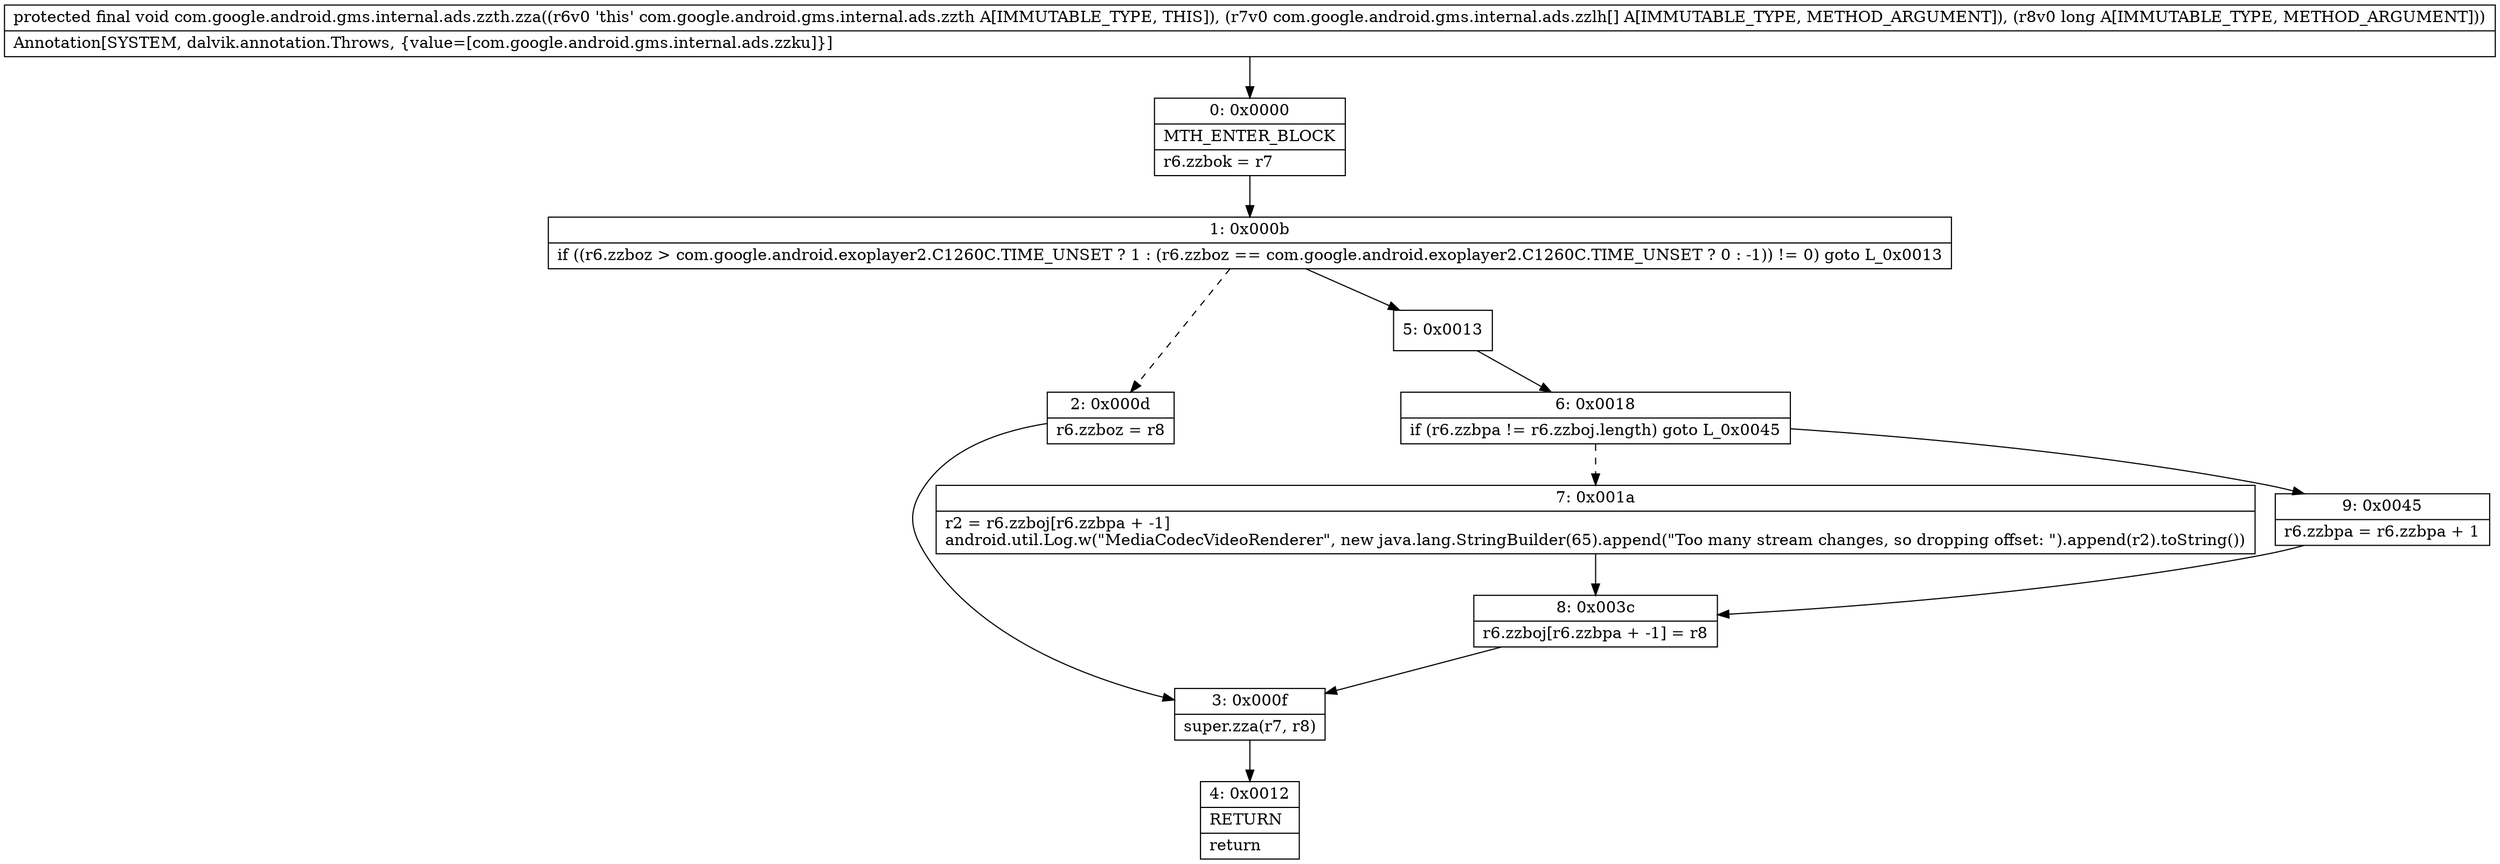 digraph "CFG forcom.google.android.gms.internal.ads.zzth.zza([Lcom\/google\/android\/gms\/internal\/ads\/zzlh;J)V" {
Node_0 [shape=record,label="{0\:\ 0x0000|MTH_ENTER_BLOCK\l|r6.zzbok = r7\l}"];
Node_1 [shape=record,label="{1\:\ 0x000b|if ((r6.zzboz \> com.google.android.exoplayer2.C1260C.TIME_UNSET ? 1 : (r6.zzboz == com.google.android.exoplayer2.C1260C.TIME_UNSET ? 0 : \-1)) != 0) goto L_0x0013\l}"];
Node_2 [shape=record,label="{2\:\ 0x000d|r6.zzboz = r8\l}"];
Node_3 [shape=record,label="{3\:\ 0x000f|super.zza(r7, r8)\l}"];
Node_4 [shape=record,label="{4\:\ 0x0012|RETURN\l|return\l}"];
Node_5 [shape=record,label="{5\:\ 0x0013}"];
Node_6 [shape=record,label="{6\:\ 0x0018|if (r6.zzbpa != r6.zzboj.length) goto L_0x0045\l}"];
Node_7 [shape=record,label="{7\:\ 0x001a|r2 = r6.zzboj[r6.zzbpa + \-1]\landroid.util.Log.w(\"MediaCodecVideoRenderer\", new java.lang.StringBuilder(65).append(\"Too many stream changes, so dropping offset: \").append(r2).toString())\l}"];
Node_8 [shape=record,label="{8\:\ 0x003c|r6.zzboj[r6.zzbpa + \-1] = r8\l}"];
Node_9 [shape=record,label="{9\:\ 0x0045|r6.zzbpa = r6.zzbpa + 1\l}"];
MethodNode[shape=record,label="{protected final void com.google.android.gms.internal.ads.zzth.zza((r6v0 'this' com.google.android.gms.internal.ads.zzth A[IMMUTABLE_TYPE, THIS]), (r7v0 com.google.android.gms.internal.ads.zzlh[] A[IMMUTABLE_TYPE, METHOD_ARGUMENT]), (r8v0 long A[IMMUTABLE_TYPE, METHOD_ARGUMENT]))  | Annotation[SYSTEM, dalvik.annotation.Throws, \{value=[com.google.android.gms.internal.ads.zzku]\}]\l}"];
MethodNode -> Node_0;
Node_0 -> Node_1;
Node_1 -> Node_2[style=dashed];
Node_1 -> Node_5;
Node_2 -> Node_3;
Node_3 -> Node_4;
Node_5 -> Node_6;
Node_6 -> Node_7[style=dashed];
Node_6 -> Node_9;
Node_7 -> Node_8;
Node_8 -> Node_3;
Node_9 -> Node_8;
}

